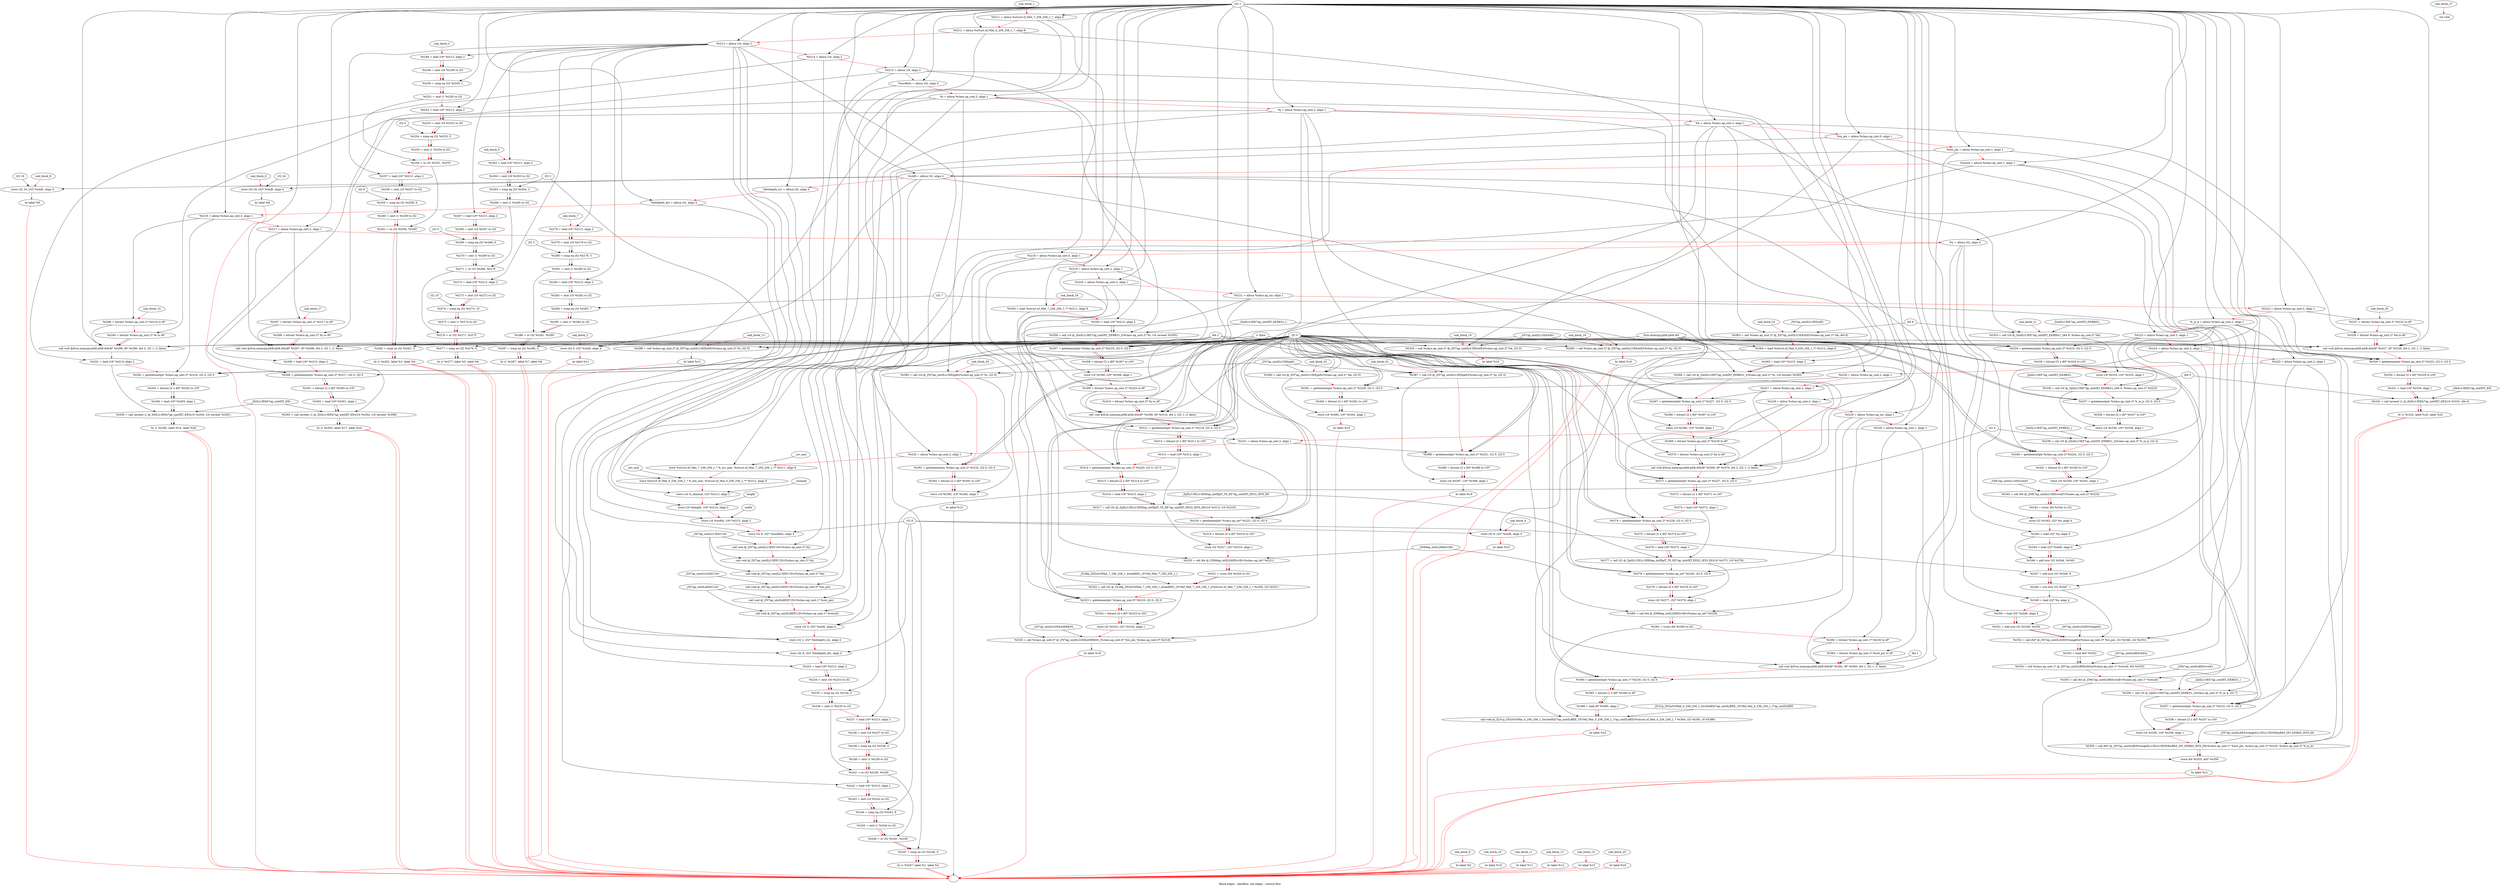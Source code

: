 digraph G {
compound=true
label="Black edges - dataflow, red edges - control flow"
"t211" [label="  %t211 = alloca %struct.xf_Mat_7_256_256_1_*, align 8"]
"t212" [label="  %t212 = alloca %struct.xf_Mat_0_256_256_1_*, align 8"]
"t213" [label="  %t213 = alloca i16, align 2"]
"t214" [label="  %t214 = alloca i16, align 2"]
"t215" [label="  %t215 = alloca i16, align 2"]
"noofbits" [label="  %noofbits = alloca i32, align 4"]
"i" [label="  %i = alloca %class.ap_uint.2, align 1"]
"j" [label="  %j = alloca %class.ap_uint.2, align 1"]
"k" [label="  %k = alloca %class.ap_uint.2, align 1"]
"in_pix" [label="  %in_pix = alloca %class.ap_uint.0, align 1"]
"out_pix" [label="  %out_pix = alloca %class.ap_uint.1, align 1"]
"result" [label="  %result = alloca %class.ap_uint.1, align 1"]
"shift" [label="  %shift = alloca i32, align 4"]
"bitdepth_src" [label="  %bitdepth_src = alloca i32, align 4"]
"bitdepth_dst" [label="  %bitdepth_dst = alloca i32, align 4"]
"t216" [label="  %t216 = alloca %class.ap_uint.2, align 1"]
"t217" [label="  %t217 = alloca %class.ap_uint.2, align 1"]
"y" [label="  %y = alloca i32, align 4"]
"t218" [label="  %t218 = alloca %class.ap_uint.0, align 1"]
"t219" [label="  %t219 = alloca %class.ap_uint.2, align 1"]
"t220" [label="  %t220 = alloca %class.ap_uint.2, align 1"]
"t221" [label="  %t221 = alloca %class.ap_int, align 1"]
"t222" [label="  %t222 = alloca %class.ap_uint.2, align 1"]
"_in_k" [label="  %_in_k = alloca %class.ap_uint.2, align 1"]
"t223" [label="  %t223 = alloca %class.ap_uint.2, align 1"]
"t224" [label="  %t224 = alloca %class.ap_uint.2, align 1"]
"t225" [label="  %t225 = alloca %class.ap_uint.2, align 1"]
"t226" [label="  %t226 = alloca %class.ap_uint.2, align 1"]
"t227" [label="  %t227 = alloca %class.ap_uint.2, align 1"]
"t228" [label="  %t228 = alloca %class.ap_uint.2, align 1"]
"t229" [label="  %t229 = alloca %class.ap_int, align 1"]
"t230" [label="  %t230 = alloca %class.ap_uint.1, align 1"]
"t231" [label="  %t231 = alloca %class.ap_uint.2, align 1"]
"t232" [label="  %t232 = alloca %class.ap_uint.2, align 1"]
"_1" [label="  store %struct.xf_Mat_7_256_256_1_* %_src_mat, %struct.xf_Mat_7_256_256_1_** %t211, align 8"]
"_2" [label="  store %struct.xf_Mat_0_256_256_1_* %_dst_mat, %struct.xf_Mat_0_256_256_1_** %t212, align 8"]
"_3" [label="  store i16 %_channel, i16* %t213, align 2"]
"_4" [label="  store i16 %height, i16* %t214, align 2"]
"_5" [label="  store i16 %width, i16* %t215, align 2"]
"_6" [label="  store i32 8, i32* %noofbits, align 4"]
"_7" [label="  call void @_ZN7ap_uintILi13EEC1Ev(%class.ap_uint.2* %i)"]
"_8" [label="  call void @_ZN7ap_uintILi13EEC1Ev(%class.ap_uint.2* %j)"]
"_9" [label="  call void @_ZN7ap_uintILi13EEC1Ev(%class.ap_uint.2* %k)"]
"_10" [label="  call void @_ZN7ap_uintILi32EEC1Ev(%class.ap_uint.0* %in_pix)"]
"_11" [label="  call void @_ZN7ap_uintILi8EEC1Ev(%class.ap_uint.1* %out_pix)"]
"_12" [label="  call void @_ZN7ap_uintILi8EEC1Ev(%class.ap_uint.1* %result)"]
"_13" [label="  store i32 0, i32* %shift, align 4"]
"_14" [label="  store i32 2, i32* %bitdepth_src, align 4"]
"_15" [label="  store i32 8, i32* %bitdepth_dst, align 4"]
"t233" [label="  %t233 = load i16* %t213, align 2"]
"t234" [label="  %t234 = zext i16 %t233 to i32"]
"t235" [label="  %t235 = icmp eq i32 %t234, 0"]
"t236" [label="  %t236 = zext i1 %t235 to i32"]
"t237" [label="  %t237 = load i16* %t213, align 2"]
"t238" [label="  %t238 = zext i16 %t237 to i32"]
"t239" [label="  %t239 = icmp eq i32 %t238, 4"]
"t240" [label="  %t240 = zext i1 %t239 to i32"]
"t241" [label="  %t241 = or i32 %t236, %t240"]
"t242" [label="  %t242 = load i16* %t213, align 2"]
"t243" [label="  %t243 = zext i16 %t242 to i32"]
"t244" [label="  %t244 = icmp eq i32 %t243, 8"]
"t245" [label="  %t245 = zext i1 %t244 to i32"]
"t246" [label="  %t246 = or i32 %t241, %t245"]
"t247" [label="  %t247 = icmp ne i32 %t246, 0"]
"_16" [label="  br i1 %t247, label %1, label %2"]
"unk_block_1" -> "t211"[color=red]
"i32 1" -> "t211"
"t211" -> "t212"[color=red weight=2]
"i32 1" -> "t212"
"t212" -> "t213"[color=red weight=2]
"i32 1" -> "t213"
"t213" -> "t214"[color=red weight=2]
"i32 1" -> "t214"
"t214" -> "t215"[color=red weight=2]
"i32 1" -> "t215"
"t215" -> "noofbits"[color=red weight=2]
"i32 1" -> "noofbits"
"noofbits" -> "i"[color=red weight=2]
"i32 1" -> "i"
"i" -> "j"[color=red weight=2]
"i32 1" -> "j"
"j" -> "k"[color=red weight=2]
"i32 1" -> "k"
"k" -> "in_pix"[color=red weight=2]
"i32 1" -> "in_pix"
"in_pix" -> "out_pix"[color=red weight=2]
"i32 1" -> "out_pix"
"out_pix" -> "result"[color=red weight=2]
"i32 1" -> "result"
"result" -> "shift"[color=red weight=2]
"i32 1" -> "shift"
"shift" -> "bitdepth_src"[color=red weight=2]
"i32 1" -> "bitdepth_src"
"bitdepth_src" -> "bitdepth_dst"[color=red weight=2]
"i32 1" -> "bitdepth_dst"
"bitdepth_dst" -> "t216"[color=red weight=2]
"i32 1" -> "t216"
"t216" -> "t217"[color=red weight=2]
"i32 1" -> "t217"
"t217" -> "y"[color=red weight=2]
"i32 1" -> "y"
"y" -> "t218"[color=red weight=2]
"i32 1" -> "t218"
"t218" -> "t219"[color=red weight=2]
"i32 1" -> "t219"
"t219" -> "t220"[color=red weight=2]
"i32 1" -> "t220"
"t220" -> "t221"[color=red weight=2]
"i32 1" -> "t221"
"t221" -> "t222"[color=red weight=2]
"i32 1" -> "t222"
"t222" -> "_in_k"[color=red weight=2]
"i32 1" -> "_in_k"
"_in_k" -> "t223"[color=red weight=2]
"i32 1" -> "t223"
"t223" -> "t224"[color=red weight=2]
"i32 1" -> "t224"
"t224" -> "t225"[color=red weight=2]
"i32 1" -> "t225"
"t225" -> "t226"[color=red weight=2]
"i32 1" -> "t226"
"t226" -> "t227"[color=red weight=2]
"i32 1" -> "t227"
"t227" -> "t228"[color=red weight=2]
"i32 1" -> "t228"
"t228" -> "t229"[color=red weight=2]
"i32 1" -> "t229"
"t229" -> "t230"[color=red weight=2]
"i32 1" -> "t230"
"t230" -> "t231"[color=red weight=2]
"i32 1" -> "t231"
"t231" -> "t232"[color=red weight=2]
"i32 1" -> "t232"
"t232" -> "_1"[color=red weight=2]
"_src_mat" -> "_1"
"t211" -> "_1"
"_1" -> "_2"[color=red weight=2]
"_dst_mat" -> "_2"
"t212" -> "_2"
"_2" -> "_3"[color=red weight=2]
"_channel" -> "_3"
"t213" -> "_3"
"_3" -> "_4"[color=red weight=2]
"height" -> "_4"
"t214" -> "_4"
"_4" -> "_5"[color=red weight=2]
"width" -> "_5"
"t215" -> "_5"
"_5" -> "_6"[color=red weight=2]
"i32 8" -> "_6"
"noofbits" -> "_6"
"_6" -> "_7"[color=red weight=2]
"i" -> "_7"
"_ZN7ap_uintILi13EEC1Ev" -> "_7"
"_7" -> "_8"[color=red weight=2]
"j" -> "_8"
"_ZN7ap_uintILi13EEC1Ev" -> "_8"
"_8" -> "_9"[color=red weight=2]
"k" -> "_9"
"_ZN7ap_uintILi13EEC1Ev" -> "_9"
"_9" -> "_10"[color=red weight=2]
"in_pix" -> "_10"
"_ZN7ap_uintILi32EEC1Ev" -> "_10"
"_10" -> "_11"[color=red weight=2]
"out_pix" -> "_11"
"_ZN7ap_uintILi8EEC1Ev" -> "_11"
"_11" -> "_12"[color=red weight=2]
"result" -> "_12"
"_ZN7ap_uintILi8EEC1Ev" -> "_12"
"_12" -> "_13"[color=red weight=2]
"i32 0" -> "_13"
"shift" -> "_13"
"_13" -> "_14"[color=red weight=2]
"i32 2" -> "_14"
"bitdepth_src" -> "_14"
"_14" -> "_15"[color=red weight=2]
"i32 8" -> "_15"
"bitdepth_dst" -> "_15"
"_15" -> "t233"[color=red weight=2]
"t213" -> "t233"
"t233" -> "t234"[color=red weight=2]
"t233" -> "t234"
"t234" -> "t235"[color=red weight=2]
"t234" -> "t235"
"i32 0" -> "t235"
"t235" -> "t236"[color=red weight=2]
"t235" -> "t236"
"t236" -> "t237"[color=red weight=2]
"t213" -> "t237"
"t237" -> "t238"[color=red weight=2]
"t237" -> "t238"
"t238" -> "t239"[color=red weight=2]
"t238" -> "t239"
"i32 4" -> "t239"
"t239" -> "t240"[color=red weight=2]
"t239" -> "t240"
"t240" -> "t241"[color=red weight=2]
"t236" -> "t241"
"t240" -> "t241"
"t241" -> "t242"[color=red weight=2]
"t213" -> "t242"
"t242" -> "t243"[color=red weight=2]
"t242" -> "t243"
"t243" -> "t244"[color=red weight=2]
"t243" -> "t244"
"i32 8" -> "t244"
"t244" -> "t245"[color=red weight=2]
"t244" -> "t245"
"t245" -> "t246"[color=red weight=2]
"t241" -> "t246"
"t245" -> "t246"
"t246" -> "t247"[color=red weight=2]
"t246" -> "t247"
"i32 0" -> "t247"
"t247" -> "_16"[color=red weight=2]
"t247" -> "_16"
"_16" -> ""[color=red]
"_16" -> ""[color=red]

"_17" [label="  store i32 0, i32* %shift, align 4"]
"_18" [label="  br label %11"]
"unk_block_2" -> "_17"[color=red]
"i32 0" -> "_17"
"shift" -> "_17"
"_17" -> "_18"[color=red weight=2]
"_18" -> ""[color=red]

"t248" [label="  %t248 = load i16* %t213, align 2"]
"t249" [label="  %t249 = zext i16 %t248 to i32"]
"t250" [label="  %t250 = icmp eq i32 %t249, 1"]
"t251" [label="  %t251 = zext i1 %t250 to i32"]
"t252" [label="  %t252 = load i16* %t213, align 2"]
"t253" [label="  %t253 = zext i16 %t252 to i32"]
"t254" [label="  %t254 = icmp eq i32 %t253, 5"]
"t255" [label="  %t255 = zext i1 %t254 to i32"]
"t256" [label="  %t256 = or i32 %t251, %t255"]
"t257" [label="  %t257 = load i16* %t213, align 2"]
"t258" [label="  %t258 = zext i16 %t257 to i32"]
"t259" [label="  %t259 = icmp eq i32 %t258, 9"]
"t260" [label="  %t260 = zext i1 %t259 to i32"]
"t261" [label="  %t261 = or i32 %t256, %t260"]
"t262" [label="  %t262 = icmp ne i32 %t261, 0"]
"_19" [label="  br i1 %t262, label %3, label %4"]
"unk_block_3" -> "t248"[color=red]
"t213" -> "t248"
"t248" -> "t249"[color=red weight=2]
"t248" -> "t249"
"t249" -> "t250"[color=red weight=2]
"t249" -> "t250"
"i32 1" -> "t250"
"t250" -> "t251"[color=red weight=2]
"t250" -> "t251"
"t251" -> "t252"[color=red weight=2]
"t213" -> "t252"
"t252" -> "t253"[color=red weight=2]
"t252" -> "t253"
"t253" -> "t254"[color=red weight=2]
"t253" -> "t254"
"i32 5" -> "t254"
"t254" -> "t255"[color=red weight=2]
"t254" -> "t255"
"t255" -> "t256"[color=red weight=2]
"t251" -> "t256"
"t255" -> "t256"
"t256" -> "t257"[color=red weight=2]
"t213" -> "t257"
"t257" -> "t258"[color=red weight=2]
"t257" -> "t258"
"t258" -> "t259"[color=red weight=2]
"t258" -> "t259"
"i32 9" -> "t259"
"t259" -> "t260"[color=red weight=2]
"t259" -> "t260"
"t260" -> "t261"[color=red weight=2]
"t256" -> "t261"
"t260" -> "t261"
"t261" -> "t262"[color=red weight=2]
"t261" -> "t262"
"i32 0" -> "t262"
"t262" -> "_19"[color=red weight=2]
"t262" -> "_19"
"_19" -> ""[color=red]
"_19" -> ""[color=red]

"_20" [label="  store i32 8, i32* %shift, align 4"]
"_21" [label="  br label %10"]
"unk_block_4" -> "_20"[color=red]
"i32 8" -> "_20"
"shift" -> "_20"
"_20" -> "_21"[color=red weight=2]
"_21" -> ""[color=red]

"t263" [label="  %t263 = load i16* %t213, align 2"]
"t264" [label="  %t264 = zext i16 %t263 to i32"]
"t265" [label="  %t265 = icmp eq i32 %t264, 2"]
"t266" [label="  %t266 = zext i1 %t265 to i32"]
"t267" [label="  %t267 = load i16* %t213, align 2"]
"t268" [label="  %t268 = zext i16 %t267 to i32"]
"t269" [label="  %t269 = icmp eq i32 %t268, 6"]
"t270" [label="  %t270 = zext i1 %t269 to i32"]
"t271" [label="  %t271 = or i32 %t266, %t270"]
"t272" [label="  %t272 = load i16* %t213, align 2"]
"t273" [label="  %t273 = zext i16 %t272 to i32"]
"t274" [label="  %t274 = icmp eq i32 %t273, 10"]
"t275" [label="  %t275 = zext i1 %t274 to i32"]
"t276" [label="  %t276 = or i32 %t271, %t275"]
"t277" [label="  %t277 = icmp ne i32 %t276, 0"]
"_22" [label="  br i1 %t277, label %5, label %6"]
"unk_block_5" -> "t263"[color=red]
"t213" -> "t263"
"t263" -> "t264"[color=red weight=2]
"t263" -> "t264"
"t264" -> "t265"[color=red weight=2]
"t264" -> "t265"
"i32 2" -> "t265"
"t265" -> "t266"[color=red weight=2]
"t265" -> "t266"
"t266" -> "t267"[color=red weight=2]
"t213" -> "t267"
"t267" -> "t268"[color=red weight=2]
"t267" -> "t268"
"t268" -> "t269"[color=red weight=2]
"t268" -> "t269"
"i32 6" -> "t269"
"t269" -> "t270"[color=red weight=2]
"t269" -> "t270"
"t270" -> "t271"[color=red weight=2]
"t266" -> "t271"
"t270" -> "t271"
"t271" -> "t272"[color=red weight=2]
"t213" -> "t272"
"t272" -> "t273"[color=red weight=2]
"t272" -> "t273"
"t273" -> "t274"[color=red weight=2]
"t273" -> "t274"
"i32 10" -> "t274"
"t274" -> "t275"[color=red weight=2]
"t274" -> "t275"
"t275" -> "t276"[color=red weight=2]
"t271" -> "t276"
"t275" -> "t276"
"t276" -> "t277"[color=red weight=2]
"t276" -> "t277"
"i32 0" -> "t277"
"t277" -> "_22"[color=red weight=2]
"t277" -> "_22"
"_22" -> ""[color=red]
"_22" -> ""[color=red]

"_23" [label="  store i32 16, i32* %shift, align 4"]
"_24" [label="  br label %9"]
"unk_block_6" -> "_23"[color=red]
"i32 16" -> "_23"
"shift" -> "_23"
"_23" -> "_24"[color=red weight=2]
"_24" -> ""[color=red]

"t278" [label="  %t278 = load i16* %t213, align 2"]
"t279" [label="  %t279 = zext i16 %t278 to i32"]
"t280" [label="  %t280 = icmp eq i32 %t279, 3"]
"t281" [label="  %t281 = zext i1 %t280 to i32"]
"t282" [label="  %t282 = load i16* %t213, align 2"]
"t283" [label="  %t283 = zext i16 %t282 to i32"]
"t284" [label="  %t284 = icmp eq i32 %t283, 7"]
"t285" [label="  %t285 = zext i1 %t284 to i32"]
"t286" [label="  %t286 = or i32 %t281, %t285"]
"t287" [label="  %t287 = icmp ne i32 %t286, 0"]
"_25" [label="  br i1 %t287, label %7, label %8"]
"unk_block_7" -> "t278"[color=red]
"t213" -> "t278"
"t278" -> "t279"[color=red weight=2]
"t278" -> "t279"
"t279" -> "t280"[color=red weight=2]
"t279" -> "t280"
"i32 3" -> "t280"
"t280" -> "t281"[color=red weight=2]
"t280" -> "t281"
"t281" -> "t282"[color=red weight=2]
"t213" -> "t282"
"t282" -> "t283"[color=red weight=2]
"t282" -> "t283"
"t283" -> "t284"[color=red weight=2]
"t283" -> "t284"
"i32 7" -> "t284"
"t284" -> "t285"[color=red weight=2]
"t284" -> "t285"
"t285" -> "t286"[color=red weight=2]
"t281" -> "t286"
"t285" -> "t286"
"t286" -> "t287"[color=red weight=2]
"t286" -> "t287"
"i32 0" -> "t287"
"t287" -> "_25"[color=red weight=2]
"t287" -> "_25"
"_25" -> ""[color=red]
"_25" -> ""[color=red]

"_26" [label="  store i32 24, i32* %shift, align 4"]
"_27" [label="  br label %8"]
"unk_block_8" -> "_26"[color=red]
"i32 24" -> "_26"
"shift" -> "_26"
"_26" -> "_27"[color=red weight=2]
"_27" -> ""[color=red]

"_28" [label="  br label %9"]
"unk_block_9" -> "_28"[color=red]
"_28" -> ""[color=red]

"_29" [label="  br label %10"]
"unk_block_10" -> "_29"[color=red]
"_29" -> ""[color=red]

"_30" [label="  br label %11"]
"unk_block_11" -> "_30"[color=red]
"_30" -> ""[color=red]

"_31" [label="  br label %12"]
"unk_block_12" -> "_31"[color=red]
"_31" -> ""[color=red]

"t288" [label="  %t288 = call %class.ap_uint.2* @_ZN7ap_uintILi13EEaSEi(%class.ap_uint.2* %i, i32 0)"]
"_32" [label="  br label %13"]
"unk_block_13" -> "t288"[color=red]
"i" -> "t288"
"i32 0" -> "t288"
"_ZN7ap_uintILi13EEaSEi" -> "t288"
"t288" -> "_32"[color=red weight=2]
"_32" -> ""[color=red]

"t289" [label="  %t289 = bitcast %class.ap_uint.2* %t216 to i8*"]
"t290" [label="  %t290 = bitcast %class.ap_uint.2* %i to i8*"]
"_33" [label="  call void @llvm.memcpy.p0i8.p0i8.i64(i8* %t289, i8* %t290, i64 2, i32 1, i1 false)"]
"t291" [label="  %t291 = load i16* %t214, align 2"]
"t292" [label="  %t292 = getelementptr %class.ap_uint.2* %t216, i32 0, i32 0"]
"t293" [label="  %t293 = bitcast [2 x i8]* %t292 to i16*"]
"t294" [label="  %t294 = load i16* %t293, align 1"]
"t295" [label="  %t295 = call zeroext i1 @_ZltILi13EEb7ap_uintIXT_EEt(i16 %t294, i16 zeroext %t291)"]
"_34" [label="  br i1 %t295, label %14, label %26"]
"unk_block_14" -> "t289"[color=red]
"t216" -> "t289"
"t289" -> "t290"[color=red weight=2]
"i" -> "t290"
"t290" -> "_33"[color=red weight=2]
"t289" -> "_33"
"t290" -> "_33"
"i64 2" -> "_33"
"i32 1" -> "_33"
"i1 false" -> "_33"
"llvm.memcpy.p0i8.p0i8.i64" -> "_33"
"_33" -> "t291"[color=red weight=2]
"t214" -> "t291"
"t291" -> "t292"[color=red weight=2]
"t216" -> "t292"
"i32 0" -> "t292"
"i32 0" -> "t292"
"t292" -> "t293"[color=red weight=2]
"t292" -> "t293"
"t293" -> "t294"[color=red weight=2]
"t293" -> "t294"
"t294" -> "t295"[color=red weight=2]
"t294" -> "t295"
"t291" -> "t295"
"_ZltILi13EEb7ap_uintIXT_EEt" -> "t295"
"t295" -> "_34"[color=red weight=2]
"t295" -> "_34"
"_34" -> ""[color=red]
"_34" -> ""[color=red]

"_35" [label="  br label %15"]
"unk_block_15" -> "_35"[color=red]
"_35" -> ""[color=red]

"t296" [label="  %t296 = call %class.ap_uint.2* @_ZN7ap_uintILi13EEaSEi(%class.ap_uint.2* %j, i32 0)"]
"_36" [label="  br label %16"]
"unk_block_16" -> "t296"[color=red]
"j" -> "t296"
"i32 0" -> "t296"
"_ZN7ap_uintILi13EEaSEi" -> "t296"
"t296" -> "_36"[color=red weight=2]
"_36" -> ""[color=red]

"t297" [label="  %t297 = bitcast %class.ap_uint.2* %t217 to i8*"]
"t298" [label="  %t298 = bitcast %class.ap_uint.2* %j to i8*"]
"_37" [label="  call void @llvm.memcpy.p0i8.p0i8.i64(i8* %t297, i8* %t298, i64 2, i32 1, i1 false)"]
"t299" [label="  %t299 = load i16* %t215, align 2"]
"t300" [label="  %t300 = getelementptr %class.ap_uint.2* %t217, i32 0, i32 0"]
"t301" [label="  %t301 = bitcast [2 x i8]* %t300 to i16*"]
"t302" [label="  %t302 = load i16* %t301, align 1"]
"t303" [label="  %t303 = call zeroext i1 @_ZltILi13EEb7ap_uintIXT_EEt(i16 %t302, i16 zeroext %t299)"]
"_38" [label="  br i1 %t303, label %17, label %24"]
"unk_block_17" -> "t297"[color=red]
"t217" -> "t297"
"t297" -> "t298"[color=red weight=2]
"j" -> "t298"
"t298" -> "_37"[color=red weight=2]
"t297" -> "_37"
"t298" -> "_37"
"i64 2" -> "_37"
"i32 1" -> "_37"
"i1 false" -> "_37"
"llvm.memcpy.p0i8.p0i8.i64" -> "_37"
"_37" -> "t299"[color=red weight=2]
"t215" -> "t299"
"t299" -> "t300"[color=red weight=2]
"t217" -> "t300"
"i32 0" -> "t300"
"i32 0" -> "t300"
"t300" -> "t301"[color=red weight=2]
"t300" -> "t301"
"t301" -> "t302"[color=red weight=2]
"t301" -> "t302"
"t302" -> "t303"[color=red weight=2]
"t302" -> "t303"
"t299" -> "t303"
"_ZltILi13EEb7ap_uintIXT_EEt" -> "t303"
"t303" -> "_38"[color=red weight=2]
"t303" -> "_38"
"_38" -> ""[color=red]
"_38" -> ""[color=red]

"t304" [label="  %t304 = load %struct.xf_Mat_7_256_256_1_** %t211, align 8"]
"t305" [label="  %t305 = load i16* %t215, align 2"]
"t306" [label="  %t306 = call i16 @_ZmlILi13EE7ap_uintIXT_EERKS1_t(%class.ap_uint.2* %i, i16 zeroext %t305)"]
"t307" [label="  %t307 = getelementptr %class.ap_uint.2* %t219, i32 0, i32 0"]
"t308" [label="  %t308 = bitcast [2 x i8]* %t307 to i16*"]
"_39" [label="  store i16 %t306, i16* %t308, align 1"]
"t309" [label="  %t309 = bitcast %class.ap_uint.2* %t220 to i8*"]
"t310" [label="  %t310 = bitcast %class.ap_uint.2* %j to i8*"]
"_40" [label="  call void @llvm.memcpy.p0i8.p0i8.i64(i8* %t309, i8* %t310, i64 2, i32 1, i1 false)"]
"t311" [label="  %t311 = getelementptr %class.ap_uint.2* %t219, i32 0, i32 0"]
"t312" [label="  %t312 = bitcast [2 x i8]* %t311 to i16*"]
"t313" [label="  %t313 = load i16* %t312, align 1"]
"t314" [label="  %t314 = getelementptr %class.ap_uint.2* %t220, i32 0, i32 0"]
"t315" [label="  %t315 = bitcast [2 x i8]* %t314 to i16*"]
"t316" [label="  %t316 = load i16* %t315, align 1"]
"t317" [label="  %t317 = call i32 @_ZplILi13ELi13EE6ap_intIXplT_T0_EE7ap_uintIXT_EES2_IXT0_EE(i16 %t313, i16 %t316)"]
"t318" [label="  %t318 = getelementptr %class.ap_int* %t221, i32 0, i32 0"]
"t319" [label="  %t319 = bitcast [4 x i8]* %t318 to i32*"]
"_41" [label="  store i32 %t317, i32* %t319, align 1"]
"t320" [label="  %t320 = call i64 @_ZNK6ap_intILi26EEcvlEv(%class.ap_int* %t221)"]
"t321" [label="  %t321 = trunc i64 %t320 to i32"]
"t322" [label="  %t322 = call i32 @_ZL36p_ZN2xf16Mat_7_256_256_1_4readIEEi_1P19xf_Mat_7_256_256_1_i(%struct.xf_Mat_7_256_256_1_* %t304, i32 %t321)"]
"t323" [label="  %t323 = getelementptr %class.ap_uint.0* %t218, i32 0, i32 0"]
"t324" [label="  %t324 = bitcast [4 x i8]* %t323 to i32*"]
"_42" [label="  store i32 %t322, i32* %t324, align 1"]
"t325" [label="  %t325 = call %class.ap_uint.0* @_ZN7ap_uintILi32EEaSERKS0_(%class.ap_uint.0* %in_pix, %class.ap_uint.0* %t218)"]
"_43" [label="  br label %18"]
"unk_block_18" -> "t304"[color=red]
"t211" -> "t304"
"t304" -> "t305"[color=red weight=2]
"t215" -> "t305"
"t305" -> "t306"[color=red weight=2]
"i" -> "t306"
"t305" -> "t306"
"_ZmlILi13EE7ap_uintIXT_EERKS1_t" -> "t306"
"t306" -> "t307"[color=red weight=2]
"t219" -> "t307"
"i32 0" -> "t307"
"i32 0" -> "t307"
"t307" -> "t308"[color=red weight=2]
"t307" -> "t308"
"t308" -> "_39"[color=red weight=2]
"t306" -> "_39"
"t308" -> "_39"
"_39" -> "t309"[color=red weight=2]
"t220" -> "t309"
"t309" -> "t310"[color=red weight=2]
"j" -> "t310"
"t310" -> "_40"[color=red weight=2]
"t309" -> "_40"
"t310" -> "_40"
"i64 2" -> "_40"
"i32 1" -> "_40"
"i1 false" -> "_40"
"llvm.memcpy.p0i8.p0i8.i64" -> "_40"
"_40" -> "t311"[color=red weight=2]
"t219" -> "t311"
"i32 0" -> "t311"
"i32 0" -> "t311"
"t311" -> "t312"[color=red weight=2]
"t311" -> "t312"
"t312" -> "t313"[color=red weight=2]
"t312" -> "t313"
"t313" -> "t314"[color=red weight=2]
"t220" -> "t314"
"i32 0" -> "t314"
"i32 0" -> "t314"
"t314" -> "t315"[color=red weight=2]
"t314" -> "t315"
"t315" -> "t316"[color=red weight=2]
"t315" -> "t316"
"t316" -> "t317"[color=red weight=2]
"t313" -> "t317"
"t316" -> "t317"
"_ZplILi13ELi13EE6ap_intIXplT_T0_EE7ap_uintIXT_EES2_IXT0_EE" -> "t317"
"t317" -> "t318"[color=red weight=2]
"t221" -> "t318"
"i32 0" -> "t318"
"i32 0" -> "t318"
"t318" -> "t319"[color=red weight=2]
"t318" -> "t319"
"t319" -> "_41"[color=red weight=2]
"t317" -> "_41"
"t319" -> "_41"
"_41" -> "t320"[color=red weight=2]
"t221" -> "t320"
"_ZNK6ap_intILi26EEcvlEv" -> "t320"
"t320" -> "t321"[color=red weight=2]
"t320" -> "t321"
"t321" -> "t322"[color=red weight=2]
"t304" -> "t322"
"t321" -> "t322"
"_ZL36p_ZN2xf16Mat_7_256_256_1_4readIEEi_1P19xf_Mat_7_256_256_1_i" -> "t322"
"t322" -> "t323"[color=red weight=2]
"t218" -> "t323"
"i32 0" -> "t323"
"i32 0" -> "t323"
"t323" -> "t324"[color=red weight=2]
"t323" -> "t324"
"t324" -> "_42"[color=red weight=2]
"t322" -> "_42"
"t324" -> "_42"
"_42" -> "t325"[color=red weight=2]
"in_pix" -> "t325"
"t218" -> "t325"
"_ZN7ap_uintILi32EEaSERKS0_" -> "t325"
"t325" -> "_43"[color=red weight=2]
"_43" -> ""[color=red]

"t326" [label="  %t326 = call %class.ap_uint.2* @_ZN7ap_uintILi13EEaSEi(%class.ap_uint.2* %k, i32 0)"]
"_44" [label="  br label %19"]
"unk_block_19" -> "t326"[color=red]
"k" -> "t326"
"i32 0" -> "t326"
"_ZN7ap_uintILi13EEaSEi" -> "t326"
"t326" -> "_44"[color=red weight=2]
"_44" -> ""[color=red]

"t327" [label="  %t327 = bitcast %class.ap_uint.2* %t222 to i8*"]
"t328" [label="  %t328 = bitcast %class.ap_uint.2* %k to i8*"]
"_45" [label="  call void @llvm.memcpy.p0i8.p0i8.i64(i8* %t327, i8* %t328, i64 2, i32 1, i1 false)"]
"t329" [label="  %t329 = getelementptr %class.ap_uint.2* %t222, i32 0, i32 0"]
"t330" [label="  %t330 = bitcast [2 x i8]* %t329 to i16*"]
"t331" [label="  %t331 = load i16* %t330, align 1"]
"t332" [label="  %t332 = call zeroext i1 @_ZleILi13EEb7ap_uintIXT_EEl(i16 %t331, i64 0)"]
"_46" [label="  br i1 %t332, label %20, label %22"]
"unk_block_20" -> "t327"[color=red]
"t222" -> "t327"
"t327" -> "t328"[color=red weight=2]
"k" -> "t328"
"t328" -> "_45"[color=red weight=2]
"t327" -> "_45"
"t328" -> "_45"
"i64 2" -> "_45"
"i32 1" -> "_45"
"i1 false" -> "_45"
"llvm.memcpy.p0i8.p0i8.i64" -> "_45"
"_45" -> "t329"[color=red weight=2]
"t222" -> "t329"
"i32 0" -> "t329"
"i32 0" -> "t329"
"t329" -> "t330"[color=red weight=2]
"t329" -> "t330"
"t330" -> "t331"[color=red weight=2]
"t330" -> "t331"
"t331" -> "t332"[color=red weight=2]
"t331" -> "t332"
"i64 0" -> "t332"
"_ZleILi13EEb7ap_uintIXT_EEl" -> "t332"
"t332" -> "_46"[color=red weight=2]
"t332" -> "_46"
"_46" -> ""[color=red]
"_46" -> ""[color=red]

"t333" [label="  %t333 = call i16 @_ZmlILi13EE7ap_uintIXT_EElRKS1_(i64 8, %class.ap_uint.2* %k)"]
"t334" [label="  %t334 = getelementptr %class.ap_uint.2* %t223, i32 0, i32 0"]
"t335" [label="  %t335 = bitcast [2 x i8]* %t334 to i16*"]
"_47" [label="  store i16 %t333, i16* %t335, align 1"]
"t336" [label="  %t336 = call i16 @_ZplILi13EE7ap_uintIXT_EElRKS1_(i64 0, %class.ap_uint.2* %t223)"]
"t337" [label="  %t337 = getelementptr %class.ap_uint.2* %_in_k, i32 0, i32 0"]
"t338" [label="  %t338 = bitcast [2 x i8]* %t337 to i16*"]
"_48" [label="  store i16 %t336, i16* %t338, align 1"]
"t339" [label="  %t339 = call i16 @_ZmlILi13EE7ap_uintIXT_EERKS1_i(%class.ap_uint.2* %_in_k, i32 4)"]
"t340" [label="  %t340 = getelementptr %class.ap_uint.2* %t224, i32 0, i32 0"]
"t341" [label="  %t341 = bitcast [2 x i8]* %t340 to i16*"]
"_49" [label="  store i16 %t339, i16* %t341, align 1"]
"t342" [label="  %t342 = call i64 @_ZNK7ap_uintILi13EEcvmEv(%class.ap_uint.2* %t224)"]
"t343" [label="  %t343 = trunc i64 %t342 to i32"]
"_50" [label="  store i32 %t343, i32* %y, align 4"]
"t344" [label="  %t344 = load i32* %y, align 4"]
"t345" [label="  %t345 = load i32* %shift, align 4"]
"t346" [label="  %t346 = add nsw i32 %t344, %t345"]
"t347" [label="  %t347 = add nsw i32 %t346, 8"]
"t348" [label="  %t348 = sub nsw i32 %t347, 1"]
"t349" [label="  %t349 = load i32* %y, align 4"]
"t350" [label="  %t350 = load i32* %shift, align 4"]
"t351" [label="  %t351 = add nsw i32 %t349, %t350"]
"t352" [label="  %t352 = call i64* @_ZN7ap_uintILi32EE5rangeEii(%class.ap_uint.0* %in_pix, i32 %t348, i32 %t351)"]
"t353" [label="  %t353 = load i64* %t352"]
"t354" [label="  %t354 = call %class.ap_uint.1* @_ZN7ap_uintILi8EEaSEm(%class.ap_uint.1* %result, i64 %t353)"]
"t355" [label="  %t355 = call i64 @_ZNK7ap_uintILi8EEcvmEv(%class.ap_uint.1* %result)"]
"t356" [label="  %t356 = call i16 @_ZplILi13EE7ap_uintIXT_EERKS1_i(%class.ap_uint.2* %_in_k, i32 7)"]
"t357" [label="  %t357 = getelementptr %class.ap_uint.2* %t225, i32 0, i32 0"]
"t358" [label="  %t358 = bitcast [2 x i8]* %t357 to i16*"]
"_51" [label="  store i16 %t356, i16* %t358, align 1"]
"t359" [label="  %t359 = call i64* @_ZN7ap_uintILi8EE5rangeILi13ELi13EEERmRKS_IXT_EERKS_IXT0_EE(%class.ap_uint.1* %out_pix, %class.ap_uint.2* %t225, %class.ap_uint.2* %_in_k)"]
"_52" [label="  store i64 %t355, i64* %t359"]
"_53" [label="  br label %21"]
"unk_block_21" -> "t333"[color=red]
"i64 8" -> "t333"
"k" -> "t333"
"_ZmlILi13EE7ap_uintIXT_EElRKS1_" -> "t333"
"t333" -> "t334"[color=red weight=2]
"t223" -> "t334"
"i32 0" -> "t334"
"i32 0" -> "t334"
"t334" -> "t335"[color=red weight=2]
"t334" -> "t335"
"t335" -> "_47"[color=red weight=2]
"t333" -> "_47"
"t335" -> "_47"
"_47" -> "t336"[color=red weight=2]
"i64 0" -> "t336"
"t223" -> "t336"
"_ZplILi13EE7ap_uintIXT_EElRKS1_" -> "t336"
"t336" -> "t337"[color=red weight=2]
"_in_k" -> "t337"
"i32 0" -> "t337"
"i32 0" -> "t337"
"t337" -> "t338"[color=red weight=2]
"t337" -> "t338"
"t338" -> "_48"[color=red weight=2]
"t336" -> "_48"
"t338" -> "_48"
"_48" -> "t339"[color=red weight=2]
"_in_k" -> "t339"
"i32 4" -> "t339"
"_ZmlILi13EE7ap_uintIXT_EERKS1_i" -> "t339"
"t339" -> "t340"[color=red weight=2]
"t224" -> "t340"
"i32 0" -> "t340"
"i32 0" -> "t340"
"t340" -> "t341"[color=red weight=2]
"t340" -> "t341"
"t341" -> "_49"[color=red weight=2]
"t339" -> "_49"
"t341" -> "_49"
"_49" -> "t342"[color=red weight=2]
"t224" -> "t342"
"_ZNK7ap_uintILi13EEcvmEv" -> "t342"
"t342" -> "t343"[color=red weight=2]
"t342" -> "t343"
"t343" -> "_50"[color=red weight=2]
"t343" -> "_50"
"y" -> "_50"
"_50" -> "t344"[color=red weight=2]
"y" -> "t344"
"t344" -> "t345"[color=red weight=2]
"shift" -> "t345"
"t345" -> "t346"[color=red weight=2]
"t344" -> "t346"
"t345" -> "t346"
"t346" -> "t347"[color=red weight=2]
"t346" -> "t347"
"i32 8" -> "t347"
"t347" -> "t348"[color=red weight=2]
"t347" -> "t348"
"i32 1" -> "t348"
"t348" -> "t349"[color=red weight=2]
"y" -> "t349"
"t349" -> "t350"[color=red weight=2]
"shift" -> "t350"
"t350" -> "t351"[color=red weight=2]
"t349" -> "t351"
"t350" -> "t351"
"t351" -> "t352"[color=red weight=2]
"in_pix" -> "t352"
"t348" -> "t352"
"t351" -> "t352"
"_ZN7ap_uintILi32EE5rangeEii" -> "t352"
"t352" -> "t353"[color=red weight=2]
"t352" -> "t353"
"t353" -> "t354"[color=red weight=2]
"result" -> "t354"
"t353" -> "t354"
"_ZN7ap_uintILi8EEaSEm" -> "t354"
"t354" -> "t355"[color=red weight=2]
"result" -> "t355"
"_ZNK7ap_uintILi8EEcvmEv" -> "t355"
"t355" -> "t356"[color=red weight=2]
"_in_k" -> "t356"
"i32 7" -> "t356"
"_ZplILi13EE7ap_uintIXT_EERKS1_i" -> "t356"
"t356" -> "t357"[color=red weight=2]
"t225" -> "t357"
"i32 0" -> "t357"
"i32 0" -> "t357"
"t357" -> "t358"[color=red weight=2]
"t357" -> "t358"
"t358" -> "_51"[color=red weight=2]
"t356" -> "_51"
"t358" -> "_51"
"_51" -> "t359"[color=red weight=2]
"out_pix" -> "t359"
"t225" -> "t359"
"_in_k" -> "t359"
"_ZN7ap_uintILi8EE5rangeILi13ELi13EEERmRKS_IXT_EERKS_IXT0_EE" -> "t359"
"t359" -> "_52"[color=red weight=2]
"t355" -> "_52"
"t359" -> "_52"
"_52" -> "_53"[color=red weight=2]
"_53" -> ""[color=red]

"t360" [label="  %t360 = call i16 @_ZN7ap_uintILi13EEppEi(%class.ap_uint.2* %k, i32 0)"]
"t361" [label="  %t361 = getelementptr %class.ap_uint.2* %t226, i32 0, i32 0"]
"t362" [label="  %t362 = bitcast [2 x i8]* %t361 to i16*"]
"_54" [label="  store i16 %t360, i16* %t362, align 1"]
"_55" [label="  br label %19"]
"unk_block_22" -> "t360"[color=red]
"k" -> "t360"
"i32 0" -> "t360"
"_ZN7ap_uintILi13EEppEi" -> "t360"
"t360" -> "t361"[color=red weight=2]
"t226" -> "t361"
"i32 0" -> "t361"
"i32 0" -> "t361"
"t361" -> "t362"[color=red weight=2]
"t361" -> "t362"
"t362" -> "_54"[color=red weight=2]
"t360" -> "_54"
"t362" -> "_54"
"_54" -> "_55"[color=red weight=2]
"_55" -> ""[color=red]

"t363" [label="  %t363 = call %class.ap_uint.2* @_ZN7ap_uintILi13EEaSEl(%class.ap_uint.2* %k, i64 8)"]
"t364" [label="  %t364 = load %struct.xf_Mat_0_256_256_1_** %t212, align 8"]
"t365" [label="  %t365 = load i16* %t215, align 2"]
"t366" [label="  %t366 = call i16 @_ZmlILi13EE7ap_uintIXT_EERKS1_t(%class.ap_uint.2* %i, i16 zeroext %t365)"]
"t367" [label="  %t367 = getelementptr %class.ap_uint.2* %t227, i32 0, i32 0"]
"t368" [label="  %t368 = bitcast [2 x i8]* %t367 to i16*"]
"_56" [label="  store i16 %t366, i16* %t368, align 1"]
"t369" [label="  %t369 = bitcast %class.ap_uint.2* %t228 to i8*"]
"t370" [label="  %t370 = bitcast %class.ap_uint.2* %j to i8*"]
"_57" [label="  call void @llvm.memcpy.p0i8.p0i8.i64(i8* %t369, i8* %t370, i64 2, i32 1, i1 false)"]
"t371" [label="  %t371 = getelementptr %class.ap_uint.2* %t227, i32 0, i32 0"]
"t372" [label="  %t372 = bitcast [2 x i8]* %t371 to i16*"]
"t373" [label="  %t373 = load i16* %t372, align 1"]
"t374" [label="  %t374 = getelementptr %class.ap_uint.2* %t228, i32 0, i32 0"]
"t375" [label="  %t375 = bitcast [2 x i8]* %t374 to i16*"]
"t376" [label="  %t376 = load i16* %t375, align 1"]
"t377" [label="  %t377 = call i32 @_ZplILi13ELi13EE6ap_intIXplT_T0_EE7ap_uintIXT_EES2_IXT0_EE(i16 %t373, i16 %t376)"]
"t378" [label="  %t378 = getelementptr %class.ap_int* %t229, i32 0, i32 0"]
"t379" [label="  %t379 = bitcast [4 x i8]* %t378 to i32*"]
"_58" [label="  store i32 %t377, i32* %t379, align 1"]
"t380" [label="  %t380 = call i64 @_ZNK6ap_intILi26EEcvlEv(%class.ap_int* %t229)"]
"t381" [label="  %t381 = trunc i64 %t380 to i32"]
"t382" [label="  %t382 = bitcast %class.ap_uint.1* %t230 to i8*"]
"t383" [label="  %t383 = bitcast %class.ap_uint.1* %out_pix to i8*"]
"_59" [label="  call void @llvm.memcpy.p0i8.p0i8.i64(i8* %t382, i8* %t383, i64 1, i32 1, i1 false)"]
"t384" [label="  %t384 = getelementptr %class.ap_uint.1* %t230, i32 0, i32 0"]
"t385" [label="  %t385 = bitcast [1 x i8]* %t384 to i8*"]
"t386" [label="  %t386 = load i8* %t385, align 1"]
"_60" [label="  call void @_ZL51p_ZN2xf16Mat_0_256_256_1_5writeIEEi7ap_uintILi8EE_1P19xf_Mat_0_256_256_1_i7ap_uintILi8EE(%struct.xf_Mat_0_256_256_1_* %t364, i32 %t381, i8 %t386)"]
"_61" [label="  br label %23"]
"unk_block_23" -> "t363"[color=red]
"k" -> "t363"
"i64 8" -> "t363"
"_ZN7ap_uintILi13EEaSEl" -> "t363"
"t363" -> "t364"[color=red weight=2]
"t212" -> "t364"
"t364" -> "t365"[color=red weight=2]
"t215" -> "t365"
"t365" -> "t366"[color=red weight=2]
"i" -> "t366"
"t365" -> "t366"
"_ZmlILi13EE7ap_uintIXT_EERKS1_t" -> "t366"
"t366" -> "t367"[color=red weight=2]
"t227" -> "t367"
"i32 0" -> "t367"
"i32 0" -> "t367"
"t367" -> "t368"[color=red weight=2]
"t367" -> "t368"
"t368" -> "_56"[color=red weight=2]
"t366" -> "_56"
"t368" -> "_56"
"_56" -> "t369"[color=red weight=2]
"t228" -> "t369"
"t369" -> "t370"[color=red weight=2]
"j" -> "t370"
"t370" -> "_57"[color=red weight=2]
"t369" -> "_57"
"t370" -> "_57"
"i64 2" -> "_57"
"i32 1" -> "_57"
"i1 false" -> "_57"
"llvm.memcpy.p0i8.p0i8.i64" -> "_57"
"_57" -> "t371"[color=red weight=2]
"t227" -> "t371"
"i32 0" -> "t371"
"i32 0" -> "t371"
"t371" -> "t372"[color=red weight=2]
"t371" -> "t372"
"t372" -> "t373"[color=red weight=2]
"t372" -> "t373"
"t373" -> "t374"[color=red weight=2]
"t228" -> "t374"
"i32 0" -> "t374"
"i32 0" -> "t374"
"t374" -> "t375"[color=red weight=2]
"t374" -> "t375"
"t375" -> "t376"[color=red weight=2]
"t375" -> "t376"
"t376" -> "t377"[color=red weight=2]
"t373" -> "t377"
"t376" -> "t377"
"_ZplILi13ELi13EE6ap_intIXplT_T0_EE7ap_uintIXT_EES2_IXT0_EE" -> "t377"
"t377" -> "t378"[color=red weight=2]
"t229" -> "t378"
"i32 0" -> "t378"
"i32 0" -> "t378"
"t378" -> "t379"[color=red weight=2]
"t378" -> "t379"
"t379" -> "_58"[color=red weight=2]
"t377" -> "_58"
"t379" -> "_58"
"_58" -> "t380"[color=red weight=2]
"t229" -> "t380"
"_ZNK6ap_intILi26EEcvlEv" -> "t380"
"t380" -> "t381"[color=red weight=2]
"t380" -> "t381"
"t381" -> "t382"[color=red weight=2]
"t230" -> "t382"
"t382" -> "t383"[color=red weight=2]
"out_pix" -> "t383"
"t383" -> "_59"[color=red weight=2]
"t382" -> "_59"
"t383" -> "_59"
"i64 1" -> "_59"
"i32 1" -> "_59"
"i1 false" -> "_59"
"llvm.memcpy.p0i8.p0i8.i64" -> "_59"
"_59" -> "t384"[color=red weight=2]
"t230" -> "t384"
"i32 0" -> "t384"
"i32 0" -> "t384"
"t384" -> "t385"[color=red weight=2]
"t384" -> "t385"
"t385" -> "t386"[color=red weight=2]
"t385" -> "t386"
"t386" -> "_60"[color=red weight=2]
"t364" -> "_60"
"t381" -> "_60"
"t386" -> "_60"
"_ZL51p_ZN2xf16Mat_0_256_256_1_5writeIEEi7ap_uintILi8EE_1P19xf_Mat_0_256_256_1_i7ap_uintILi8EE" -> "_60"
"_60" -> "_61"[color=red weight=2]
"_61" -> ""[color=red]

"t387" [label="  %t387 = call i16 @_ZN7ap_uintILi13EEppEi(%class.ap_uint.2* %j, i32 0)"]
"t388" [label="  %t388 = getelementptr %class.ap_uint.2* %t231, i32 0, i32 0"]
"t389" [label="  %t389 = bitcast [2 x i8]* %t388 to i16*"]
"_62" [label="  store i16 %t387, i16* %t389, align 1"]
"_63" [label="  br label %16"]
"unk_block_24" -> "t387"[color=red]
"j" -> "t387"
"i32 0" -> "t387"
"_ZN7ap_uintILi13EEppEi" -> "t387"
"t387" -> "t388"[color=red weight=2]
"t231" -> "t388"
"i32 0" -> "t388"
"i32 0" -> "t388"
"t388" -> "t389"[color=red weight=2]
"t388" -> "t389"
"t389" -> "_62"[color=red weight=2]
"t387" -> "_62"
"t389" -> "_62"
"_62" -> "_63"[color=red weight=2]
"_63" -> ""[color=red]

"_64" [label="  br label %25"]
"unk_block_25" -> "_64"[color=red]
"_64" -> ""[color=red]

"t390" [label="  %t390 = call i16 @_ZN7ap_uintILi13EEppEi(%class.ap_uint.2* %i, i32 0)"]
"t391" [label="  %t391 = getelementptr %class.ap_uint.2* %t232, i32 0, i32 0"]
"t392" [label="  %t392 = bitcast [2 x i8]* %t391 to i16*"]
"_65" [label="  store i16 %t390, i16* %t392, align 1"]
"_66" [label="  br label %13"]
"unk_block_26" -> "t390"[color=red]
"i" -> "t390"
"i32 0" -> "t390"
"_ZN7ap_uintILi13EEppEi" -> "t390"
"t390" -> "t391"[color=red weight=2]
"t232" -> "t391"
"i32 0" -> "t391"
"i32 0" -> "t391"
"t391" -> "t392"[color=red weight=2]
"t391" -> "t392"
"t392" -> "_65"[color=red weight=2]
"t390" -> "_65"
"t392" -> "_65"
"_65" -> "_66"[color=red weight=2]
"_66" -> ""[color=red]

"_67" [label="  ret void"]
"unk_block_27" -> "_67"[color=red]

}
